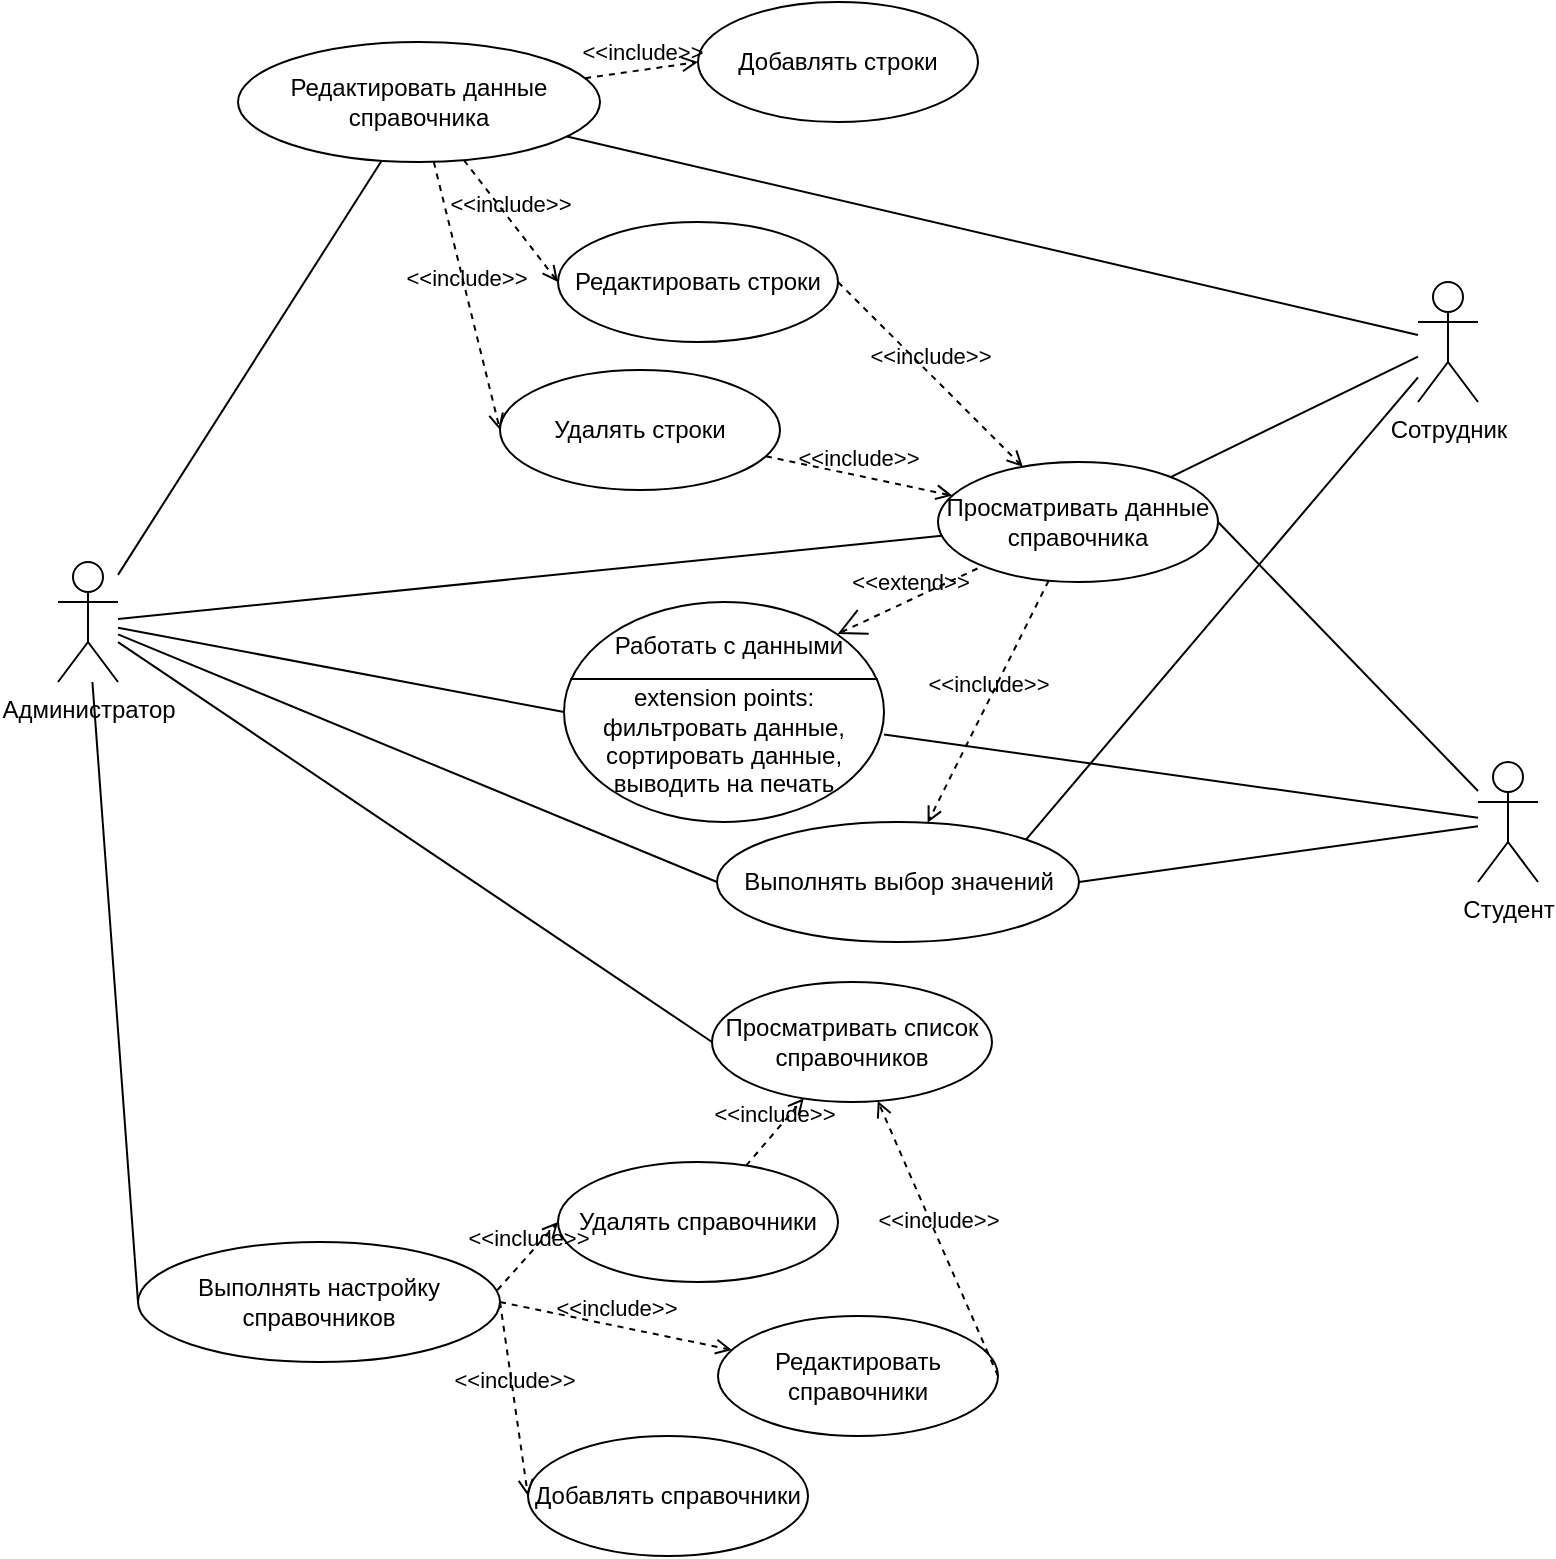 <mxfile version="14.8.5" type="github" pages="2">
  <diagram id="TTeWuGK_N1w3ZF10THAs" name="Use case">
    <mxGraphModel dx="868" dy="482" grid="1" gridSize="10" guides="1" tooltips="1" connect="1" arrows="1" fold="1" page="1" pageScale="1" pageWidth="1169" pageHeight="827" math="0" shadow="0">
      <root>
        <mxCell id="0" />
        <mxCell id="1" parent="0" />
        <mxCell id="lbsJYyYk9HFuzPzp5g4X-4" style="edgeStyle=none;rounded=0;orthogonalLoop=1;jettySize=auto;html=1;endArrow=none;endFill=0;" parent="1" source="73fXxVTonlHXJbU47xhf-4" target="239sjALaaFQrel0IKYAk-21" edge="1">
          <mxGeometry relative="1" as="geometry" />
        </mxCell>
        <mxCell id="lbsJYyYk9HFuzPzp5g4X-7" style="edgeStyle=none;rounded=0;orthogonalLoop=1;jettySize=auto;html=1;endArrow=none;endFill=0;" parent="1" source="73fXxVTonlHXJbU47xhf-4" target="239sjALaaFQrel0IKYAk-14" edge="1">
          <mxGeometry relative="1" as="geometry">
            <mxPoint x="437" y="614" as="targetPoint" />
          </mxGeometry>
        </mxCell>
        <mxCell id="lbsJYyYk9HFuzPzp5g4X-10" style="edgeStyle=none;rounded=0;orthogonalLoop=1;jettySize=auto;html=1;entryX=0;entryY=0.5;entryDx=0;entryDy=0;endArrow=none;endFill=0;" parent="1" source="73fXxVTonlHXJbU47xhf-4" target="239sjALaaFQrel0IKYAk-28" edge="1">
          <mxGeometry relative="1" as="geometry" />
        </mxCell>
        <mxCell id="lbsJYyYk9HFuzPzp5g4X-13" style="edgeStyle=none;rounded=0;orthogonalLoop=1;jettySize=auto;html=1;entryX=0;entryY=0.5;entryDx=0;entryDy=0;endArrow=none;endFill=0;" parent="1" source="73fXxVTonlHXJbU47xhf-4" target="239sjALaaFQrel0IKYAk-22" edge="1">
          <mxGeometry relative="1" as="geometry" />
        </mxCell>
        <mxCell id="QkYgONmGkyxHSKUiv4nv-6" style="edgeStyle=none;rounded=0;orthogonalLoop=1;jettySize=auto;html=1;entryX=0;entryY=0.5;entryDx=0;entryDy=0;entryPerimeter=0;endArrow=none;endFill=0;" edge="1" parent="1" source="73fXxVTonlHXJbU47xhf-4" target="F7JAFic4piHahB9865ey-1">
          <mxGeometry relative="1" as="geometry" />
        </mxCell>
        <mxCell id="73fXxVTonlHXJbU47xhf-4" value="Администратор" style="shape=umlActor;verticalLabelPosition=bottom;verticalAlign=top;html=1;" parent="1" vertex="1">
          <mxGeometry x="120" y="510" width="30" height="60" as="geometry" />
        </mxCell>
        <mxCell id="QkYgONmGkyxHSKUiv4nv-23" style="edgeStyle=none;rounded=0;orthogonalLoop=1;jettySize=auto;html=1;endArrow=none;endFill=0;" edge="1" parent="1" source="239sjALaaFQrel0IKYAk-14" target="QkYgONmGkyxHSKUiv4nv-13">
          <mxGeometry relative="1" as="geometry" />
        </mxCell>
        <mxCell id="239sjALaaFQrel0IKYAk-14" value="Просматривать данные справочника" style="ellipse;whiteSpace=wrap;html=1;" parent="1" vertex="1">
          <mxGeometry x="560" y="460" width="140" height="60" as="geometry" />
        </mxCell>
        <mxCell id="QkYgONmGkyxHSKUiv4nv-26" style="edgeStyle=none;rounded=0;orthogonalLoop=1;jettySize=auto;html=1;endArrow=none;endFill=0;" edge="1" parent="1" source="239sjALaaFQrel0IKYAk-21" target="QkYgONmGkyxHSKUiv4nv-13">
          <mxGeometry relative="1" as="geometry" />
        </mxCell>
        <mxCell id="239sjALaaFQrel0IKYAk-21" value="Редактировать данные справочника" style="ellipse;whiteSpace=wrap;html=1;" parent="1" vertex="1">
          <mxGeometry x="210" y="250" width="181" height="60" as="geometry" />
        </mxCell>
        <mxCell id="QkYgONmGkyxHSKUiv4nv-24" style="edgeStyle=none;rounded=0;orthogonalLoop=1;jettySize=auto;html=1;endArrow=none;endFill=0;exitX=1;exitY=0;exitDx=0;exitDy=0;" edge="1" parent="1" source="239sjALaaFQrel0IKYAk-22" target="QkYgONmGkyxHSKUiv4nv-13">
          <mxGeometry relative="1" as="geometry" />
        </mxCell>
        <mxCell id="239sjALaaFQrel0IKYAk-22" value="Выполнять выбор значений" style="ellipse;whiteSpace=wrap;html=1;" parent="1" vertex="1">
          <mxGeometry x="449.5" y="640" width="181" height="60" as="geometry" />
        </mxCell>
        <mxCell id="239sjALaaFQrel0IKYAk-28" value="Выполнять настройку справочников" style="ellipse;whiteSpace=wrap;html=1;" parent="1" vertex="1">
          <mxGeometry x="160" y="850" width="181" height="60" as="geometry" />
        </mxCell>
        <mxCell id="tiU-eMrbcyaUTcWXrpwR-1" value="Удалять справочники" style="ellipse;whiteSpace=wrap;html=1;" parent="1" vertex="1">
          <mxGeometry x="370" y="810" width="140" height="60" as="geometry" />
        </mxCell>
        <mxCell id="tiU-eMrbcyaUTcWXrpwR-2" value="Редактировать справочники" style="ellipse;whiteSpace=wrap;html=1;" parent="1" vertex="1">
          <mxGeometry x="450" y="887" width="140" height="60" as="geometry" />
        </mxCell>
        <mxCell id="tiU-eMrbcyaUTcWXrpwR-3" value="Добавлять справочники" style="ellipse;whiteSpace=wrap;html=1;" parent="1" vertex="1">
          <mxGeometry x="355" y="947" width="140" height="60" as="geometry" />
        </mxCell>
        <mxCell id="tiU-eMrbcyaUTcWXrpwR-4" value="&amp;lt;&amp;lt;include&amp;gt;&amp;gt;" style="edgeStyle=none;html=1;endArrow=open;verticalAlign=bottom;dashed=1;labelBackgroundColor=none;exitX=0.993;exitY=0.4;exitDx=0;exitDy=0;exitPerimeter=0;entryX=0;entryY=0.5;entryDx=0;entryDy=0;" parent="1" source="239sjALaaFQrel0IKYAk-28" target="tiU-eMrbcyaUTcWXrpwR-1" edge="1">
          <mxGeometry width="160" relative="1" as="geometry">
            <mxPoint x="211" y="856.5" as="sourcePoint" />
            <mxPoint x="311" y="857" as="targetPoint" />
          </mxGeometry>
        </mxCell>
        <mxCell id="tiU-eMrbcyaUTcWXrpwR-5" value="&amp;lt;&amp;lt;include&amp;gt;&amp;gt;" style="edgeStyle=none;html=1;endArrow=open;verticalAlign=bottom;dashed=1;labelBackgroundColor=none;exitX=1;exitY=0.5;exitDx=0;exitDy=0;" parent="1" source="239sjALaaFQrel0IKYAk-28" target="tiU-eMrbcyaUTcWXrpwR-2" edge="1">
          <mxGeometry width="160" relative="1" as="geometry">
            <mxPoint x="259.02" y="929" as="sourcePoint" />
            <mxPoint x="321" y="867" as="targetPoint" />
          </mxGeometry>
        </mxCell>
        <mxCell id="tiU-eMrbcyaUTcWXrpwR-6" value="&amp;lt;&amp;lt;include&amp;gt;&amp;gt;" style="edgeStyle=none;html=1;endArrow=open;verticalAlign=bottom;dashed=1;labelBackgroundColor=none;exitX=1;exitY=0.5;exitDx=0;exitDy=0;entryX=0;entryY=0.5;entryDx=0;entryDy=0;" parent="1" source="239sjALaaFQrel0IKYAk-28" target="tiU-eMrbcyaUTcWXrpwR-3" edge="1">
          <mxGeometry width="160" relative="1" as="geometry">
            <mxPoint x="269.02" y="939" as="sourcePoint" />
            <mxPoint x="331" y="877" as="targetPoint" />
          </mxGeometry>
        </mxCell>
        <mxCell id="tiU-eMrbcyaUTcWXrpwR-14" value="Добавлять строки" style="ellipse;whiteSpace=wrap;html=1;" parent="1" vertex="1">
          <mxGeometry x="440" y="230" width="140" height="60" as="geometry" />
        </mxCell>
        <mxCell id="tiU-eMrbcyaUTcWXrpwR-15" value="Редактировать строки" style="ellipse;whiteSpace=wrap;html=1;" parent="1" vertex="1">
          <mxGeometry x="370" y="340" width="140" height="60" as="geometry" />
        </mxCell>
        <mxCell id="tiU-eMrbcyaUTcWXrpwR-16" value="Удалять строки" style="ellipse;whiteSpace=wrap;html=1;" parent="1" vertex="1">
          <mxGeometry x="341" y="414" width="140" height="60" as="geometry" />
        </mxCell>
        <mxCell id="tiU-eMrbcyaUTcWXrpwR-17" value="&amp;lt;&amp;lt;include&amp;gt;&amp;gt;" style="edgeStyle=none;html=1;endArrow=open;verticalAlign=bottom;dashed=1;labelBackgroundColor=none;entryX=0;entryY=0.5;entryDx=0;entryDy=0;" parent="1" source="239sjALaaFQrel0IKYAk-21" target="tiU-eMrbcyaUTcWXrpwR-14" edge="1">
          <mxGeometry width="160" relative="1" as="geometry">
            <mxPoint x="311.003" y="378" as="sourcePoint" />
            <mxPoint x="351" y="296" as="targetPoint" />
          </mxGeometry>
        </mxCell>
        <mxCell id="tiU-eMrbcyaUTcWXrpwR-18" value="&amp;lt;&amp;lt;include&amp;gt;&amp;gt;" style="edgeStyle=none;html=1;endArrow=open;verticalAlign=bottom;dashed=1;labelBackgroundColor=none;entryX=0;entryY=0.5;entryDx=0;entryDy=0;" parent="1" source="239sjALaaFQrel0IKYAk-21" target="tiU-eMrbcyaUTcWXrpwR-15" edge="1">
          <mxGeometry width="160" relative="1" as="geometry">
            <mxPoint x="321" y="389" as="sourcePoint" />
            <mxPoint x="413" y="322" as="targetPoint" />
          </mxGeometry>
        </mxCell>
        <mxCell id="tiU-eMrbcyaUTcWXrpwR-19" value="&amp;lt;&amp;lt;include&amp;gt;&amp;gt;" style="edgeStyle=none;html=1;endArrow=open;verticalAlign=bottom;dashed=1;labelBackgroundColor=none;entryX=0;entryY=0.5;entryDx=0;entryDy=0;" parent="1" source="239sjALaaFQrel0IKYAk-21" target="tiU-eMrbcyaUTcWXrpwR-16" edge="1">
          <mxGeometry width="160" relative="1" as="geometry">
            <mxPoint x="321" y="389" as="sourcePoint" />
            <mxPoint x="413" y="389" as="targetPoint" />
          </mxGeometry>
        </mxCell>
        <mxCell id="RRmE0LWY4npRgeWDQ9EZ-1" value="&amp;lt;&amp;lt;include&amp;gt;&amp;gt;" style="edgeStyle=none;html=1;endArrow=open;verticalAlign=bottom;dashed=1;labelBackgroundColor=none;" edge="1" parent="1" source="tiU-eMrbcyaUTcWXrpwR-16" target="239sjALaaFQrel0IKYAk-14">
          <mxGeometry width="160" relative="1" as="geometry">
            <mxPoint x="530" y="420" as="sourcePoint" />
            <mxPoint x="622" y="459" as="targetPoint" />
          </mxGeometry>
        </mxCell>
        <mxCell id="qiryv4jLSrNzw0m8RsOZ-1" value="&amp;lt;&amp;lt;include&amp;gt;&amp;gt;" style="edgeStyle=none;html=1;endArrow=open;verticalAlign=bottom;dashed=1;labelBackgroundColor=none;exitX=1;exitY=0.5;exitDx=0;exitDy=0;" edge="1" parent="1" source="tiU-eMrbcyaUTcWXrpwR-15" target="239sjALaaFQrel0IKYAk-14">
          <mxGeometry width="160" relative="1" as="geometry">
            <mxPoint x="604.472" y="339.857" as="sourcePoint" />
            <mxPoint x="675.529" y="416.139" as="targetPoint" />
          </mxGeometry>
        </mxCell>
        <mxCell id="QkYgONmGkyxHSKUiv4nv-22" style="edgeStyle=none;rounded=0;orthogonalLoop=1;jettySize=auto;html=1;endArrow=none;endFill=0;" edge="1" parent="1" source="F7JAFic4piHahB9865ey-1" target="QkYgONmGkyxHSKUiv4nv-14">
          <mxGeometry relative="1" as="geometry" />
        </mxCell>
        <mxCell id="F7JAFic4piHahB9865ey-1" value="&lt;br&gt;&lt;br&gt;extension points:&lt;br&gt;фильтровать данные, сортировать данные,&lt;br&gt;выводить на печать" style="html=1;shape=mxgraph.sysml.useCaseExtPt;whiteSpace=wrap;align=center;" vertex="1" parent="1">
          <mxGeometry x="373" y="530" width="160" height="110" as="geometry" />
        </mxCell>
        <mxCell id="F7JAFic4piHahB9865ey-2" value="&lt;span style=&quot;font-weight: 400&quot;&gt;Работать с данными&lt;/span&gt;" style="resizable=0;html=1;verticalAlign=middle;align=center;labelBackgroundColor=none;fontStyle=1;" connectable="0" vertex="1" parent="F7JAFic4piHahB9865ey-1">
          <mxGeometry x="80" y="23.375" as="geometry">
            <mxPoint x="2" y="-2" as="offset" />
          </mxGeometry>
        </mxCell>
        <mxCell id="QkYgONmGkyxHSKUiv4nv-1" value="&amp;lt;&amp;lt;extend&amp;gt;&amp;gt;" style="edgeStyle=none;html=1;startArrow=open;endArrow=none;startSize=12;verticalAlign=bottom;dashed=1;labelBackgroundColor=none;exitX=0.855;exitY=0.145;exitDx=0;exitDy=0;exitPerimeter=0;" edge="1" parent="1" source="F7JAFic4piHahB9865ey-1" target="239sjALaaFQrel0IKYAk-14">
          <mxGeometry width="160" relative="1" as="geometry">
            <mxPoint x="517" y="574" as="sourcePoint" />
            <mxPoint x="517" y="475" as="targetPoint" />
          </mxGeometry>
        </mxCell>
        <mxCell id="QkYgONmGkyxHSKUiv4nv-7" value="&amp;lt;&amp;lt;include&amp;gt;&amp;gt;" style="edgeStyle=none;html=1;endArrow=open;verticalAlign=bottom;dashed=1;labelBackgroundColor=none;" edge="1" parent="1" source="239sjALaaFQrel0IKYAk-14" target="239sjALaaFQrel0IKYAk-22">
          <mxGeometry width="160" relative="1" as="geometry">
            <mxPoint x="669.998" y="610.001" as="sourcePoint" />
            <mxPoint x="751.914" y="687.409" as="targetPoint" />
          </mxGeometry>
        </mxCell>
        <mxCell id="QkYgONmGkyxHSKUiv4nv-8" value="Просматривать список справочников" style="ellipse;whiteSpace=wrap;html=1;" vertex="1" parent="1">
          <mxGeometry x="447" y="720" width="140" height="60" as="geometry" />
        </mxCell>
        <mxCell id="QkYgONmGkyxHSKUiv4nv-9" style="edgeStyle=none;rounded=0;orthogonalLoop=1;jettySize=auto;html=1;endArrow=none;endFill=0;entryX=0;entryY=0.5;entryDx=0;entryDy=0;" edge="1" parent="1" source="73fXxVTonlHXJbU47xhf-4" target="QkYgONmGkyxHSKUiv4nv-8">
          <mxGeometry relative="1" as="geometry">
            <mxPoint x="220" y="500" as="sourcePoint" />
            <mxPoint x="459.5" y="680" as="targetPoint" />
          </mxGeometry>
        </mxCell>
        <mxCell id="QkYgONmGkyxHSKUiv4nv-10" value="&amp;lt;&amp;lt;include&amp;gt;&amp;gt;" style="edgeStyle=none;html=1;endArrow=open;verticalAlign=bottom;dashed=1;labelBackgroundColor=none;" edge="1" parent="1" source="tiU-eMrbcyaUTcWXrpwR-1" target="QkYgONmGkyxHSKUiv4nv-8">
          <mxGeometry width="160" relative="1" as="geometry">
            <mxPoint x="760.533" y="730.004" as="sourcePoint" />
            <mxPoint x="699.998" y="851.074" as="targetPoint" />
          </mxGeometry>
        </mxCell>
        <mxCell id="QkYgONmGkyxHSKUiv4nv-11" value="&amp;lt;&amp;lt;include&amp;gt;&amp;gt;" style="edgeStyle=none;html=1;endArrow=open;verticalAlign=bottom;dashed=1;labelBackgroundColor=none;exitX=1;exitY=0.5;exitDx=0;exitDy=0;" edge="1" parent="1" source="tiU-eMrbcyaUTcWXrpwR-2" target="QkYgONmGkyxHSKUiv4nv-8">
          <mxGeometry width="160" relative="1" as="geometry">
            <mxPoint x="466.215" y="840.148" as="sourcePoint" />
            <mxPoint x="550" y="787" as="targetPoint" />
          </mxGeometry>
        </mxCell>
        <mxCell id="QkYgONmGkyxHSKUiv4nv-13" value="Сотрудник" style="shape=umlActor;verticalLabelPosition=bottom;verticalAlign=top;html=1;" vertex="1" parent="1">
          <mxGeometry x="800" y="370" width="30" height="60" as="geometry" />
        </mxCell>
        <mxCell id="QkYgONmGkyxHSKUiv4nv-15" style="edgeStyle=none;rounded=0;orthogonalLoop=1;jettySize=auto;html=1;endArrow=none;endFill=0;entryX=1;entryY=0.5;entryDx=0;entryDy=0;" edge="1" parent="1" source="QkYgONmGkyxHSKUiv4nv-14" target="239sjALaaFQrel0IKYAk-14">
          <mxGeometry relative="1" as="geometry" />
        </mxCell>
        <mxCell id="QkYgONmGkyxHSKUiv4nv-16" style="edgeStyle=none;rounded=0;orthogonalLoop=1;jettySize=auto;html=1;endArrow=none;endFill=0;entryX=1;entryY=0.5;entryDx=0;entryDy=0;" edge="1" parent="1" source="QkYgONmGkyxHSKUiv4nv-14" target="239sjALaaFQrel0IKYAk-22">
          <mxGeometry relative="1" as="geometry" />
        </mxCell>
        <mxCell id="QkYgONmGkyxHSKUiv4nv-14" value="Студент" style="shape=umlActor;verticalLabelPosition=bottom;verticalAlign=top;html=1;" vertex="1" parent="1">
          <mxGeometry x="830" y="610" width="30" height="60" as="geometry" />
        </mxCell>
      </root>
    </mxGraphModel>
  </diagram>
  <diagram name="Copy of Use case" id="i6x0gJW_XEXiHGh3NwTB">
    <mxGraphModel dx="1108" dy="482" grid="1" gridSize="10" guides="1" tooltips="1" connect="1" arrows="1" fold="1" page="1" pageScale="1" pageWidth="827" pageHeight="1169" math="0" shadow="0">
      <root>
        <mxCell id="nrMYzAP3ZRet3yommiKw-0" />
        <mxCell id="nrMYzAP3ZRet3yommiKw-1" parent="nrMYzAP3ZRet3yommiKw-0" />
        <mxCell id="nrMYzAP3ZRet3yommiKw-2" value="Загрузить полигональную 3D-модель, сцену из файла 3DS" style="ellipse;whiteSpace=wrap;html=1;" vertex="1" parent="nrMYzAP3ZRet3yommiKw-1">
          <mxGeometry x="174" y="108" width="181" height="60" as="geometry" />
        </mxCell>
        <mxCell id="nrMYzAP3ZRet3yommiKw-3" style="edgeStyle=none;rounded=0;orthogonalLoop=1;jettySize=auto;html=1;exitX=1;exitY=0.333;exitDx=0;exitDy=0;exitPerimeter=0;entryX=0;entryY=0.5;entryDx=0;entryDy=0;endArrow=none;endFill=0;" edge="1" parent="nrMYzAP3ZRet3yommiKw-1" source="nrMYzAP3ZRet3yommiKw-10" target="nrMYzAP3ZRet3yommiKw-2">
          <mxGeometry relative="1" as="geometry" />
        </mxCell>
        <mxCell id="nrMYzAP3ZRet3yommiKw-4" style="edgeStyle=none;rounded=0;orthogonalLoop=1;jettySize=auto;html=1;exitX=1;exitY=0.333;exitDx=0;exitDy=0;exitPerimeter=0;entryX=0;entryY=0.5;entryDx=0;entryDy=0;endArrow=none;endFill=0;" edge="1" parent="nrMYzAP3ZRet3yommiKw-1" source="nrMYzAP3ZRet3yommiKw-10" target="nrMYzAP3ZRet3yommiKw-12">
          <mxGeometry relative="1" as="geometry" />
        </mxCell>
        <mxCell id="nrMYzAP3ZRet3yommiKw-5" style="edgeStyle=none;rounded=0;orthogonalLoop=1;jettySize=auto;html=1;exitX=1;exitY=0.333;exitDx=0;exitDy=0;exitPerimeter=0;entryX=0;entryY=0.5;entryDx=0;entryDy=0;endArrow=none;endFill=0;entryPerimeter=0;" edge="1" parent="nrMYzAP3ZRet3yommiKw-1" source="nrMYzAP3ZRet3yommiKw-10" target="nrMYzAP3ZRet3yommiKw-19">
          <mxGeometry relative="1" as="geometry" />
        </mxCell>
        <mxCell id="nrMYzAP3ZRet3yommiKw-6" style="edgeStyle=none;rounded=0;orthogonalLoop=1;jettySize=auto;html=1;exitX=1;exitY=0.333;exitDx=0;exitDy=0;exitPerimeter=0;entryX=0;entryY=0.5;entryDx=0;entryDy=0;endArrow=none;endFill=0;" edge="1" parent="nrMYzAP3ZRet3yommiKw-1" source="nrMYzAP3ZRet3yommiKw-10" target="nrMYzAP3ZRet3yommiKw-15">
          <mxGeometry relative="1" as="geometry" />
        </mxCell>
        <mxCell id="nrMYzAP3ZRet3yommiKw-7" style="edgeStyle=none;rounded=0;orthogonalLoop=1;jettySize=auto;html=1;exitX=1;exitY=0.333;exitDx=0;exitDy=0;exitPerimeter=0;entryX=0;entryY=0.5;entryDx=0;entryDy=0;endArrow=none;endFill=0;" edge="1" parent="nrMYzAP3ZRet3yommiKw-1" source="nrMYzAP3ZRet3yommiKw-10" target="nrMYzAP3ZRet3yommiKw-16">
          <mxGeometry relative="1" as="geometry" />
        </mxCell>
        <mxCell id="nrMYzAP3ZRet3yommiKw-8" style="edgeStyle=none;rounded=0;orthogonalLoop=1;jettySize=auto;html=1;exitX=1;exitY=0.333;exitDx=0;exitDy=0;exitPerimeter=0;entryX=0;entryY=0.5;entryDx=0;entryDy=0;endArrow=none;endFill=0;" edge="1" parent="nrMYzAP3ZRet3yommiKw-1" source="nrMYzAP3ZRet3yommiKw-10" target="nrMYzAP3ZRet3yommiKw-14">
          <mxGeometry relative="1" as="geometry" />
        </mxCell>
        <mxCell id="nrMYzAP3ZRet3yommiKw-9" style="edgeStyle=none;rounded=0;orthogonalLoop=1;jettySize=auto;html=1;exitX=1;exitY=0.333;exitDx=0;exitDy=0;exitPerimeter=0;entryX=0;entryY=0.5;entryDx=0;entryDy=0;endArrow=none;endFill=0;" edge="1" parent="nrMYzAP3ZRet3yommiKw-1" source="nrMYzAP3ZRet3yommiKw-10" target="nrMYzAP3ZRet3yommiKw-13">
          <mxGeometry relative="1" as="geometry" />
        </mxCell>
        <mxCell id="nrMYzAP3ZRet3yommiKw-10" value="Дизайнер" style="shape=umlActor;verticalLabelPosition=bottom;verticalAlign=top;html=1;" vertex="1" parent="nrMYzAP3ZRet3yommiKw-1">
          <mxGeometry x="40" y="594" width="30" height="60" as="geometry" />
        </mxCell>
        <mxCell id="nrMYzAP3ZRet3yommiKw-11" value="Просмотреть 3D модель, сцену" style="ellipse;whiteSpace=wrap;html=1;" vertex="1" parent="nrMYzAP3ZRet3yommiKw-1">
          <mxGeometry x="447" y="415" width="140" height="60" as="geometry" />
        </mxCell>
        <mxCell id="nrMYzAP3ZRet3yommiKw-12" value="Редактировать полигональную сетку 3D-модели" style="ellipse;whiteSpace=wrap;html=1;" vertex="1" parent="nrMYzAP3ZRet3yommiKw-1">
          <mxGeometry x="174" y="309" width="181" height="60" as="geometry" />
        </mxCell>
        <mxCell id="nrMYzAP3ZRet3yommiKw-13" value="Сохранить в файл 3DS отредактированную 3D-модель, сцену" style="ellipse;whiteSpace=wrap;html=1;" vertex="1" parent="nrMYzAP3ZRet3yommiKw-1">
          <mxGeometry x="174" y="940" width="181" height="60" as="geometry" />
        </mxCell>
        <mxCell id="nrMYzAP3ZRet3yommiKw-14" value="Сохранить в файл результат фотореалистичного рендеринга (в формате BMP)" style="ellipse;whiteSpace=wrap;html=1;" vertex="1" parent="nrMYzAP3ZRet3yommiKw-1">
          <mxGeometry x="174" y="871" width="181" height="60" as="geometry" />
        </mxCell>
        <mxCell id="nrMYzAP3ZRet3yommiKw-15" value="Редактировать источник света в текущей сцене" style="ellipse;whiteSpace=wrap;html=1;" vertex="1" parent="nrMYzAP3ZRet3yommiKw-1">
          <mxGeometry x="174" y="733" width="181" height="60" as="geometry" />
        </mxCell>
        <mxCell id="nrMYzAP3ZRet3yommiKw-16" value="&lt;span id=&quot;docs-internal-guid-07935baf-7fff-c7c5-6f66-7052401fd73c&quot;&gt;&lt;span style=&quot;font-family: &amp;#34;arial&amp;#34; ; color: rgb(44 , 45 , 48) ; background-color: transparent ; vertical-align: baseline&quot;&gt;&lt;font style=&quot;font-size: 12px&quot;&gt;Запустить фотореалистичный рендеринг (на базе Ray-Tracing)&lt;/font&gt;&lt;/span&gt;&lt;/span&gt;" style="ellipse;whiteSpace=wrap;html=1;" vertex="1" parent="nrMYzAP3ZRet3yommiKw-1">
          <mxGeometry x="174" y="803" width="181" height="60" as="geometry" />
        </mxCell>
        <mxCell id="nrMYzAP3ZRet3yommiKw-17" value="&amp;lt;&amp;lt;include&amp;gt;&amp;gt;" style="edgeStyle=none;html=1;endArrow=open;verticalAlign=bottom;dashed=1;labelBackgroundColor=none;exitX=1;exitY=0.5;exitDx=0;exitDy=0;entryX=0;entryY=0.5;entryDx=0;entryDy=0;" edge="1" parent="nrMYzAP3ZRet3yommiKw-1" source="nrMYzAP3ZRet3yommiKw-12" target="nrMYzAP3ZRet3yommiKw-11">
          <mxGeometry width="160" relative="1" as="geometry">
            <mxPoint x="345" y="267" as="sourcePoint" />
            <mxPoint x="254" y="435" as="targetPoint" />
          </mxGeometry>
        </mxCell>
        <mxCell id="nrMYzAP3ZRet3yommiKw-18" value="&amp;lt;&amp;lt;extend&amp;gt;&amp;gt;" style="edgeStyle=none;html=1;startArrow=open;endArrow=none;startSize=12;verticalAlign=bottom;dashed=1;labelBackgroundColor=none;entryX=0.5;entryY=1;entryDx=0;entryDy=0;exitX=0.5;exitY=0;exitDx=0;exitDy=0;exitPerimeter=0;" edge="1" parent="nrMYzAP3ZRet3yommiKw-1" source="nrMYzAP3ZRet3yommiKw-19" target="nrMYzAP3ZRet3yommiKw-11">
          <mxGeometry width="160" relative="1" as="geometry">
            <mxPoint x="572" y="307" as="sourcePoint" />
            <mxPoint x="732" y="307" as="targetPoint" />
          </mxGeometry>
        </mxCell>
        <mxCell id="nrMYzAP3ZRet3yommiKw-19" value="&lt;br&gt;extension points:&lt;br&gt;перемещать камеру, вращать камеру" style="html=1;shape=mxgraph.sysml.useCaseExtPt;whiteSpace=wrap;align=center;" vertex="1" parent="nrMYzAP3ZRet3yommiKw-1">
          <mxGeometry x="437" y="574" width="160" height="80" as="geometry" />
        </mxCell>
        <mxCell id="nrMYzAP3ZRet3yommiKw-20" value="&lt;span style=&quot;font-weight: 400&quot;&gt;Работать с камерой&lt;/span&gt;" style="resizable=0;html=1;verticalAlign=middle;align=center;labelBackgroundColor=none;fontStyle=1;" connectable="0" vertex="1" parent="nrMYzAP3ZRet3yommiKw-19">
          <mxGeometry x="80" y="17" as="geometry">
            <mxPoint x="2" y="-2" as="offset" />
          </mxGeometry>
        </mxCell>
        <mxCell id="nrMYzAP3ZRet3yommiKw-21" value="Добавить источник света" style="ellipse;whiteSpace=wrap;html=1;" vertex="1" parent="nrMYzAP3ZRet3yommiKw-1">
          <mxGeometry x="447" y="665" width="140" height="60" as="geometry" />
        </mxCell>
        <mxCell id="nrMYzAP3ZRet3yommiKw-22" value="Удалить источник света" style="ellipse;whiteSpace=wrap;html=1;" vertex="1" parent="nrMYzAP3ZRet3yommiKw-1">
          <mxGeometry x="447" y="733" width="140" height="60" as="geometry" />
        </mxCell>
        <mxCell id="nrMYzAP3ZRet3yommiKw-23" value="Редактировать свойства источника света" style="ellipse;whiteSpace=wrap;html=1;" vertex="1" parent="nrMYzAP3ZRet3yommiKw-1">
          <mxGeometry x="447" y="800" width="140" height="60" as="geometry" />
        </mxCell>
        <mxCell id="nrMYzAP3ZRet3yommiKw-24" value="&amp;lt;&amp;lt;include&amp;gt;&amp;gt;" style="edgeStyle=none;html=1;endArrow=open;verticalAlign=bottom;dashed=1;labelBackgroundColor=none;exitX=0.993;exitY=0.4;exitDx=0;exitDy=0;exitPerimeter=0;entryX=0;entryY=0.5;entryDx=0;entryDy=0;" edge="1" parent="nrMYzAP3ZRet3yommiKw-1" source="nrMYzAP3ZRet3yommiKw-15" target="nrMYzAP3ZRet3yommiKw-21">
          <mxGeometry width="160" relative="1" as="geometry">
            <mxPoint x="275" y="694.5" as="sourcePoint" />
            <mxPoint x="375" y="695" as="targetPoint" />
          </mxGeometry>
        </mxCell>
        <mxCell id="nrMYzAP3ZRet3yommiKw-25" value="&amp;lt;&amp;lt;include&amp;gt;&amp;gt;" style="edgeStyle=none;html=1;endArrow=open;verticalAlign=bottom;dashed=1;labelBackgroundColor=none;exitX=1;exitY=0.5;exitDx=0;exitDy=0;" edge="1" parent="nrMYzAP3ZRet3yommiKw-1" source="nrMYzAP3ZRet3yommiKw-15" target="nrMYzAP3ZRet3yommiKw-22">
          <mxGeometry width="160" relative="1" as="geometry">
            <mxPoint x="323.02" y="767" as="sourcePoint" />
            <mxPoint x="385" y="705" as="targetPoint" />
          </mxGeometry>
        </mxCell>
        <mxCell id="nrMYzAP3ZRet3yommiKw-26" value="&amp;lt;&amp;lt;include&amp;gt;&amp;gt;" style="edgeStyle=none;html=1;endArrow=open;verticalAlign=bottom;dashed=1;labelBackgroundColor=none;exitX=1;exitY=0.5;exitDx=0;exitDy=0;entryX=0;entryY=0.5;entryDx=0;entryDy=0;" edge="1" parent="nrMYzAP3ZRet3yommiKw-1" source="nrMYzAP3ZRet3yommiKw-15" target="nrMYzAP3ZRet3yommiKw-23">
          <mxGeometry width="160" relative="1" as="geometry">
            <mxPoint x="333.02" y="777" as="sourcePoint" />
            <mxPoint x="395" y="715" as="targetPoint" />
          </mxGeometry>
        </mxCell>
        <mxCell id="nrMYzAP3ZRet3yommiKw-27" value="Получить полигональную 3D-модель, сцену по сети" style="ellipse;whiteSpace=wrap;html=1;" vertex="1" parent="nrMYzAP3ZRet3yommiKw-1">
          <mxGeometry x="447" y="75" width="140" height="60" as="geometry" />
        </mxCell>
        <mxCell id="nrMYzAP3ZRet3yommiKw-28" value="&amp;lt;&amp;lt;extend&amp;gt;&amp;gt;" style="edgeStyle=none;html=1;startArrow=open;endArrow=none;startSize=12;verticalAlign=bottom;dashed=1;labelBackgroundColor=none;entryX=1;entryY=0.5;entryDx=0;entryDy=0;exitX=0;exitY=0.5;exitDx=0;exitDy=0;" edge="1" parent="nrMYzAP3ZRet3yommiKw-1" source="nrMYzAP3ZRet3yommiKw-27" target="nrMYzAP3ZRet3yommiKw-2">
          <mxGeometry width="160" relative="1" as="geometry">
            <mxPoint x="349" y="245" as="sourcePoint" />
            <mxPoint x="349" y="185" as="targetPoint" />
          </mxGeometry>
        </mxCell>
        <mxCell id="nrMYzAP3ZRet3yommiKw-29" value="Загрузить 3D-модель из файла OBJ" style="ellipse;whiteSpace=wrap;html=1;" vertex="1" parent="nrMYzAP3ZRet3yommiKw-1">
          <mxGeometry x="447" y="140" width="140" height="60" as="geometry" />
        </mxCell>
        <mxCell id="nrMYzAP3ZRet3yommiKw-30" value="&amp;lt;&amp;lt;extend&amp;gt;&amp;gt;" style="edgeStyle=none;html=1;startArrow=open;endArrow=none;startSize=12;verticalAlign=bottom;dashed=1;labelBackgroundColor=none;entryX=1;entryY=0.5;entryDx=0;entryDy=0;exitX=0;exitY=0.5;exitDx=0;exitDy=0;" edge="1" parent="nrMYzAP3ZRet3yommiKw-1" source="nrMYzAP3ZRet3yommiKw-29" target="nrMYzAP3ZRet3yommiKw-2">
          <mxGeometry width="160" relative="1" as="geometry">
            <mxPoint x="425" y="175" as="sourcePoint" />
            <mxPoint x="324" y="216" as="targetPoint" />
          </mxGeometry>
        </mxCell>
        <mxCell id="nrMYzAP3ZRet3yommiKw-31" value="Сохранить 3D-модель в файл OBJ" style="ellipse;whiteSpace=wrap;html=1;" vertex="1" parent="nrMYzAP3ZRet3yommiKw-1">
          <mxGeometry x="447" y="940" width="140" height="60" as="geometry" />
        </mxCell>
        <mxCell id="nrMYzAP3ZRet3yommiKw-32" value="&amp;lt;&amp;lt;extend&amp;gt;&amp;gt;" style="edgeStyle=none;html=1;startArrow=open;endArrow=none;startSize=12;verticalAlign=bottom;dashed=1;labelBackgroundColor=none;entryX=1;entryY=0.5;entryDx=0;entryDy=0;exitX=0;exitY=0.5;exitDx=0;exitDy=0;" edge="1" parent="nrMYzAP3ZRet3yommiKw-1" source="nrMYzAP3ZRet3yommiKw-31" target="nrMYzAP3ZRet3yommiKw-13">
          <mxGeometry width="160" relative="1" as="geometry">
            <mxPoint x="686" y="753" as="sourcePoint" />
            <mxPoint x="585" y="724" as="targetPoint" />
          </mxGeometry>
        </mxCell>
        <mxCell id="nrMYzAP3ZRet3yommiKw-33" value="Добавить полигоны" style="ellipse;whiteSpace=wrap;html=1;" vertex="1" parent="nrMYzAP3ZRet3yommiKw-1">
          <mxGeometry x="447" y="208" width="140" height="60" as="geometry" />
        </mxCell>
        <mxCell id="nrMYzAP3ZRet3yommiKw-34" value="Удалить полигоны" style="ellipse;whiteSpace=wrap;html=1;" vertex="1" parent="nrMYzAP3ZRet3yommiKw-1">
          <mxGeometry x="447" y="277" width="140" height="60" as="geometry" />
        </mxCell>
        <mxCell id="nrMYzAP3ZRet3yommiKw-35" value="Редактировать полигон" style="ellipse;whiteSpace=wrap;html=1;" vertex="1" parent="nrMYzAP3ZRet3yommiKw-1">
          <mxGeometry x="447" y="348" width="140" height="60" as="geometry" />
        </mxCell>
        <mxCell id="nrMYzAP3ZRet3yommiKw-36" value="&amp;lt;&amp;lt;include&amp;gt;&amp;gt;" style="edgeStyle=none;html=1;endArrow=open;verticalAlign=bottom;dashed=1;labelBackgroundColor=none;exitX=1;exitY=0.5;exitDx=0;exitDy=0;entryX=0;entryY=0.5;entryDx=0;entryDy=0;" edge="1" parent="nrMYzAP3ZRet3yommiKw-1" source="nrMYzAP3ZRet3yommiKw-12" target="nrMYzAP3ZRet3yommiKw-33">
          <mxGeometry width="160" relative="1" as="geometry">
            <mxPoint x="355.003" y="326" as="sourcePoint" />
            <mxPoint x="395" y="244" as="targetPoint" />
          </mxGeometry>
        </mxCell>
        <mxCell id="nrMYzAP3ZRet3yommiKw-37" value="&amp;lt;&amp;lt;include&amp;gt;&amp;gt;" style="edgeStyle=none;html=1;endArrow=open;verticalAlign=bottom;dashed=1;labelBackgroundColor=none;exitX=1;exitY=0.5;exitDx=0;exitDy=0;entryX=0;entryY=0.5;entryDx=0;entryDy=0;" edge="1" parent="nrMYzAP3ZRet3yommiKw-1" source="nrMYzAP3ZRet3yommiKw-12" target="nrMYzAP3ZRet3yommiKw-34">
          <mxGeometry width="160" relative="1" as="geometry">
            <mxPoint x="365" y="337" as="sourcePoint" />
            <mxPoint x="457" y="270" as="targetPoint" />
          </mxGeometry>
        </mxCell>
        <mxCell id="nrMYzAP3ZRet3yommiKw-38" value="&amp;lt;&amp;lt;include&amp;gt;&amp;gt;" style="edgeStyle=none;html=1;endArrow=open;verticalAlign=bottom;dashed=1;labelBackgroundColor=none;exitX=1;exitY=0.5;exitDx=0;exitDy=0;entryX=0;entryY=0.5;entryDx=0;entryDy=0;" edge="1" parent="nrMYzAP3ZRet3yommiKw-1" source="nrMYzAP3ZRet3yommiKw-12" target="nrMYzAP3ZRet3yommiKw-35">
          <mxGeometry width="160" relative="1" as="geometry">
            <mxPoint x="365" y="337" as="sourcePoint" />
            <mxPoint x="457" y="337" as="targetPoint" />
          </mxGeometry>
        </mxCell>
        <mxCell id="nrMYzAP3ZRet3yommiKw-39" value="Создать новые камеры" style="ellipse;whiteSpace=wrap;html=1;" vertex="1" parent="nrMYzAP3ZRet3yommiKw-1">
          <mxGeometry x="660" y="516.5" width="140" height="60" as="geometry" />
        </mxCell>
        <mxCell id="nrMYzAP3ZRet3yommiKw-40" value="Переключиться между камерами" style="ellipse;whiteSpace=wrap;html=1;" vertex="1" parent="nrMYzAP3ZRet3yommiKw-1">
          <mxGeometry x="660" y="583.5" width="140" height="60" as="geometry" />
        </mxCell>
        <mxCell id="nrMYzAP3ZRet3yommiKw-41" value="Удалить камеры" style="ellipse;whiteSpace=wrap;html=1;" vertex="1" parent="nrMYzAP3ZRet3yommiKw-1">
          <mxGeometry x="660" y="650.5" width="140" height="60" as="geometry" />
        </mxCell>
        <mxCell id="nrMYzAP3ZRet3yommiKw-42" value="&amp;lt;&amp;lt;include&amp;gt;&amp;gt;" style="edgeStyle=none;html=1;endArrow=open;verticalAlign=bottom;dashed=1;labelBackgroundColor=none;exitX=1;exitY=0.5;exitDx=0;exitDy=0;exitPerimeter=0;entryX=0;entryY=0.5;entryDx=0;entryDy=0;" edge="1" parent="nrMYzAP3ZRet3yommiKw-1" source="nrMYzAP3ZRet3yommiKw-19" target="nrMYzAP3ZRet3yommiKw-39">
          <mxGeometry width="160" relative="1" as="geometry">
            <mxPoint x="610.003" y="526" as="sourcePoint" />
            <mxPoint x="703.27" y="464" as="targetPoint" />
          </mxGeometry>
        </mxCell>
        <mxCell id="nrMYzAP3ZRet3yommiKw-43" value="&amp;lt;&amp;lt;include&amp;gt;&amp;gt;" style="edgeStyle=none;html=1;endArrow=open;verticalAlign=bottom;dashed=1;labelBackgroundColor=none;exitX=1;exitY=0.5;exitDx=0;exitDy=0;exitPerimeter=0;entryX=0;entryY=0.5;entryDx=0;entryDy=0;" edge="1" parent="nrMYzAP3ZRet3yommiKw-1" source="nrMYzAP3ZRet3yommiKw-19" target="nrMYzAP3ZRet3yommiKw-40">
          <mxGeometry width="160" relative="1" as="geometry">
            <mxPoint x="607" y="624" as="sourcePoint" />
            <mxPoint x="670" y="556.5" as="targetPoint" />
          </mxGeometry>
        </mxCell>
        <mxCell id="nrMYzAP3ZRet3yommiKw-44" value="&amp;lt;&amp;lt;include&amp;gt;&amp;gt;" style="edgeStyle=none;html=1;endArrow=open;verticalAlign=bottom;dashed=1;labelBackgroundColor=none;exitX=1;exitY=0.5;exitDx=0;exitDy=0;exitPerimeter=0;entryX=0;entryY=0.5;entryDx=0;entryDy=0;" edge="1" parent="nrMYzAP3ZRet3yommiKw-1" source="nrMYzAP3ZRet3yommiKw-19" target="nrMYzAP3ZRet3yommiKw-41">
          <mxGeometry width="160" relative="1" as="geometry">
            <mxPoint x="617" y="634" as="sourcePoint" />
            <mxPoint x="680" y="566.5" as="targetPoint" />
          </mxGeometry>
        </mxCell>
        <mxCell id="nrMYzAP3ZRet3yommiKw-45" value="Использовать перспективную проекцию" style="ellipse;whiteSpace=wrap;html=1;" vertex="1" parent="nrMYzAP3ZRet3yommiKw-1">
          <mxGeometry x="660" y="382.5" width="140" height="60" as="geometry" />
        </mxCell>
        <mxCell id="nrMYzAP3ZRet3yommiKw-46" value="Затенять от источника света (алгоритм Гуро)" style="ellipse;whiteSpace=wrap;html=1;" vertex="1" parent="nrMYzAP3ZRet3yommiKw-1">
          <mxGeometry x="660" y="447.5" width="140" height="60" as="geometry" />
        </mxCell>
        <mxCell id="nrMYzAP3ZRet3yommiKw-47" value="&amp;lt;&amp;lt;include&amp;gt;&amp;gt;" style="edgeStyle=none;html=1;endArrow=open;verticalAlign=bottom;dashed=1;labelBackgroundColor=none;exitX=1;exitY=0.5;exitDx=0;exitDy=0;entryX=0;entryY=0.5;entryDx=0;entryDy=0;" edge="1" parent="nrMYzAP3ZRet3yommiKw-1" source="nrMYzAP3ZRet3yommiKw-11" target="nrMYzAP3ZRet3yommiKw-45">
          <mxGeometry width="160" relative="1" as="geometry">
            <mxPoint x="610" y="397.5" as="sourcePoint" />
            <mxPoint x="673" y="330" as="targetPoint" />
          </mxGeometry>
        </mxCell>
        <mxCell id="nrMYzAP3ZRet3yommiKw-48" value="&amp;lt;&amp;lt;include&amp;gt;&amp;gt;" style="edgeStyle=none;html=1;endArrow=open;verticalAlign=bottom;dashed=1;labelBackgroundColor=none;exitX=1;exitY=0.5;exitDx=0;exitDy=0;entryX=0;entryY=0.5;entryDx=0;entryDy=0;" edge="1" parent="nrMYzAP3ZRet3yommiKw-1" source="nrMYzAP3ZRet3yommiKw-11" target="nrMYzAP3ZRet3yommiKw-46">
          <mxGeometry width="160" relative="1" as="geometry">
            <mxPoint x="627" y="644" as="sourcePoint" />
            <mxPoint x="660" y="330" as="targetPoint" />
          </mxGeometry>
        </mxCell>
      </root>
    </mxGraphModel>
  </diagram>
</mxfile>
